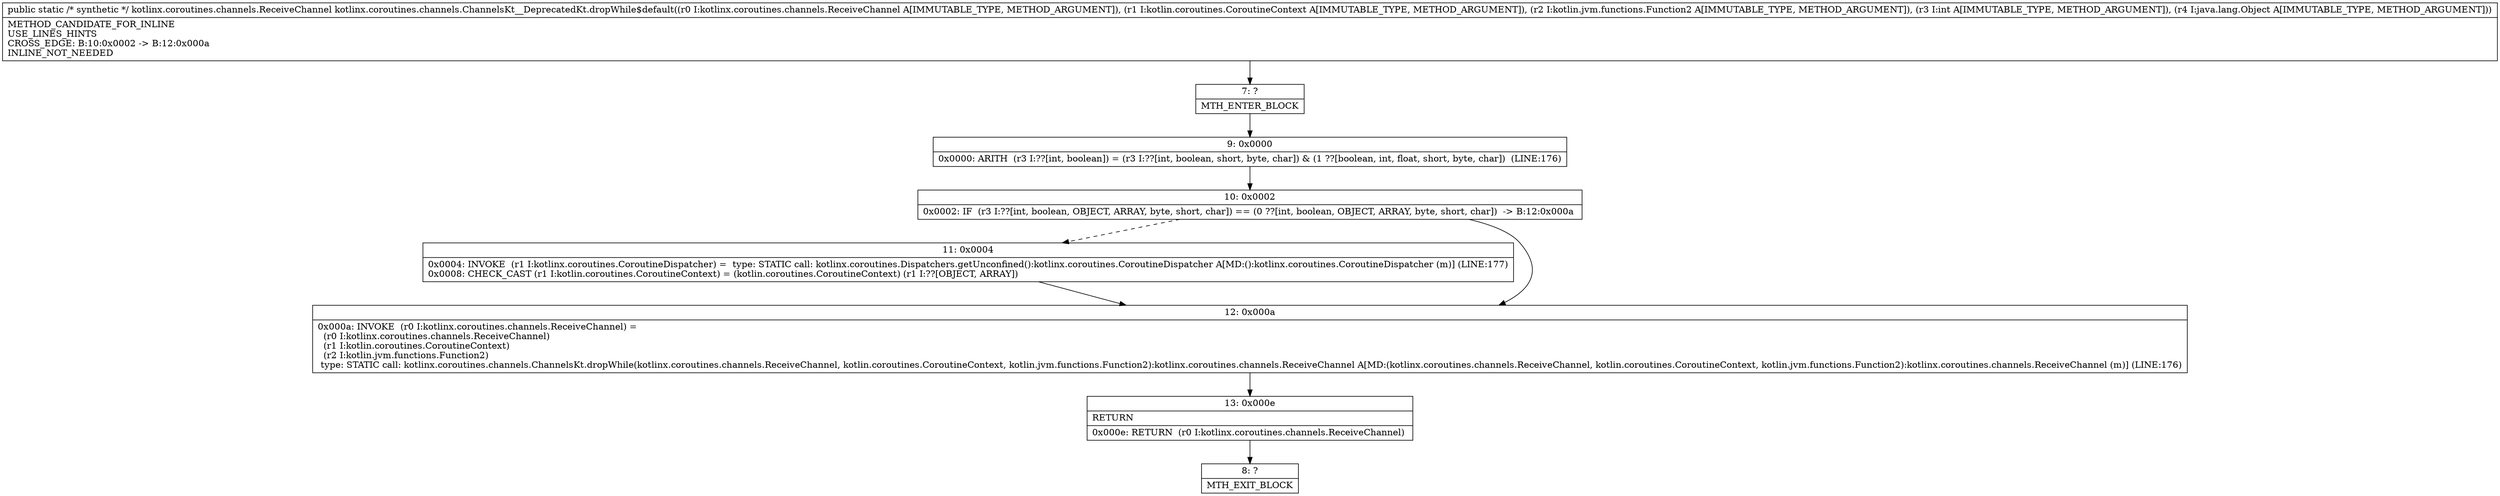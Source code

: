 digraph "CFG forkotlinx.coroutines.channels.ChannelsKt__DeprecatedKt.dropWhile$default(Lkotlinx\/coroutines\/channels\/ReceiveChannel;Lkotlin\/coroutines\/CoroutineContext;Lkotlin\/jvm\/functions\/Function2;ILjava\/lang\/Object;)Lkotlinx\/coroutines\/channels\/ReceiveChannel;" {
Node_7 [shape=record,label="{7\:\ ?|MTH_ENTER_BLOCK\l}"];
Node_9 [shape=record,label="{9\:\ 0x0000|0x0000: ARITH  (r3 I:??[int, boolean]) = (r3 I:??[int, boolean, short, byte, char]) & (1 ??[boolean, int, float, short, byte, char])  (LINE:176)\l}"];
Node_10 [shape=record,label="{10\:\ 0x0002|0x0002: IF  (r3 I:??[int, boolean, OBJECT, ARRAY, byte, short, char]) == (0 ??[int, boolean, OBJECT, ARRAY, byte, short, char])  \-\> B:12:0x000a \l}"];
Node_11 [shape=record,label="{11\:\ 0x0004|0x0004: INVOKE  (r1 I:kotlinx.coroutines.CoroutineDispatcher) =  type: STATIC call: kotlinx.coroutines.Dispatchers.getUnconfined():kotlinx.coroutines.CoroutineDispatcher A[MD:():kotlinx.coroutines.CoroutineDispatcher (m)] (LINE:177)\l0x0008: CHECK_CAST (r1 I:kotlin.coroutines.CoroutineContext) = (kotlin.coroutines.CoroutineContext) (r1 I:??[OBJECT, ARRAY]) \l}"];
Node_12 [shape=record,label="{12\:\ 0x000a|0x000a: INVOKE  (r0 I:kotlinx.coroutines.channels.ReceiveChannel) = \l  (r0 I:kotlinx.coroutines.channels.ReceiveChannel)\l  (r1 I:kotlin.coroutines.CoroutineContext)\l  (r2 I:kotlin.jvm.functions.Function2)\l type: STATIC call: kotlinx.coroutines.channels.ChannelsKt.dropWhile(kotlinx.coroutines.channels.ReceiveChannel, kotlin.coroutines.CoroutineContext, kotlin.jvm.functions.Function2):kotlinx.coroutines.channels.ReceiveChannel A[MD:(kotlinx.coroutines.channels.ReceiveChannel, kotlin.coroutines.CoroutineContext, kotlin.jvm.functions.Function2):kotlinx.coroutines.channels.ReceiveChannel (m)] (LINE:176)\l}"];
Node_13 [shape=record,label="{13\:\ 0x000e|RETURN\l|0x000e: RETURN  (r0 I:kotlinx.coroutines.channels.ReceiveChannel) \l}"];
Node_8 [shape=record,label="{8\:\ ?|MTH_EXIT_BLOCK\l}"];
MethodNode[shape=record,label="{public static \/* synthetic *\/ kotlinx.coroutines.channels.ReceiveChannel kotlinx.coroutines.channels.ChannelsKt__DeprecatedKt.dropWhile$default((r0 I:kotlinx.coroutines.channels.ReceiveChannel A[IMMUTABLE_TYPE, METHOD_ARGUMENT]), (r1 I:kotlin.coroutines.CoroutineContext A[IMMUTABLE_TYPE, METHOD_ARGUMENT]), (r2 I:kotlin.jvm.functions.Function2 A[IMMUTABLE_TYPE, METHOD_ARGUMENT]), (r3 I:int A[IMMUTABLE_TYPE, METHOD_ARGUMENT]), (r4 I:java.lang.Object A[IMMUTABLE_TYPE, METHOD_ARGUMENT]))  | METHOD_CANDIDATE_FOR_INLINE\lUSE_LINES_HINTS\lCROSS_EDGE: B:10:0x0002 \-\> B:12:0x000a\lINLINE_NOT_NEEDED\l}"];
MethodNode -> Node_7;Node_7 -> Node_9;
Node_9 -> Node_10;
Node_10 -> Node_11[style=dashed];
Node_10 -> Node_12;
Node_11 -> Node_12;
Node_12 -> Node_13;
Node_13 -> Node_8;
}

